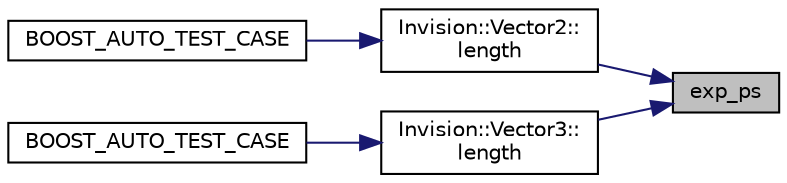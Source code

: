 digraph "exp_ps"
{
 // LATEX_PDF_SIZE
  edge [fontname="Helvetica",fontsize="10",labelfontname="Helvetica",labelfontsize="10"];
  node [fontname="Helvetica",fontsize="10",shape=record];
  rankdir="RL";
  Node1 [label="exp_ps",height=0.2,width=0.4,color="black", fillcolor="grey75", style="filled", fontcolor="black",tooltip=" "];
  Node1 -> Node2 [dir="back",color="midnightblue",fontsize="10",style="solid",fontname="Helvetica"];
  Node2 [label="Invision::Vector2::\llength",height=0.2,width=0.4,color="black", fillcolor="white", style="filled",URL="$class_invision_1_1_vector2.html#a927c3d822460fa0e85a2b854262c2d17",tooltip="calculates the length of a vector"];
  Node2 -> Node3 [dir="back",color="midnightblue",fontsize="10",style="solid",fontname="Helvetica"];
  Node3 [label="BOOST_AUTO_TEST_CASE",height=0.2,width=0.4,color="black", fillcolor="white", style="filled",URL="$_vector2_unit_test_8cpp.html#a1b9e0a0b4be3cbe00a3dbc6104dcafff",tooltip=" "];
  Node1 -> Node4 [dir="back",color="midnightblue",fontsize="10",style="solid",fontname="Helvetica"];
  Node4 [label="Invision::Vector3::\llength",height=0.2,width=0.4,color="black", fillcolor="white", style="filled",URL="$class_invision_1_1_vector3.html#aff6ac11d4dc717c3dd27b12cb35169ba",tooltip="calculates the length of a vector"];
  Node4 -> Node5 [dir="back",color="midnightblue",fontsize="10",style="solid",fontname="Helvetica"];
  Node5 [label="BOOST_AUTO_TEST_CASE",height=0.2,width=0.4,color="black", fillcolor="white", style="filled",URL="$_vector3_unit_test_8cpp.html#a1c90062e618a907630948b6e512c4dbf",tooltip=" "];
}
